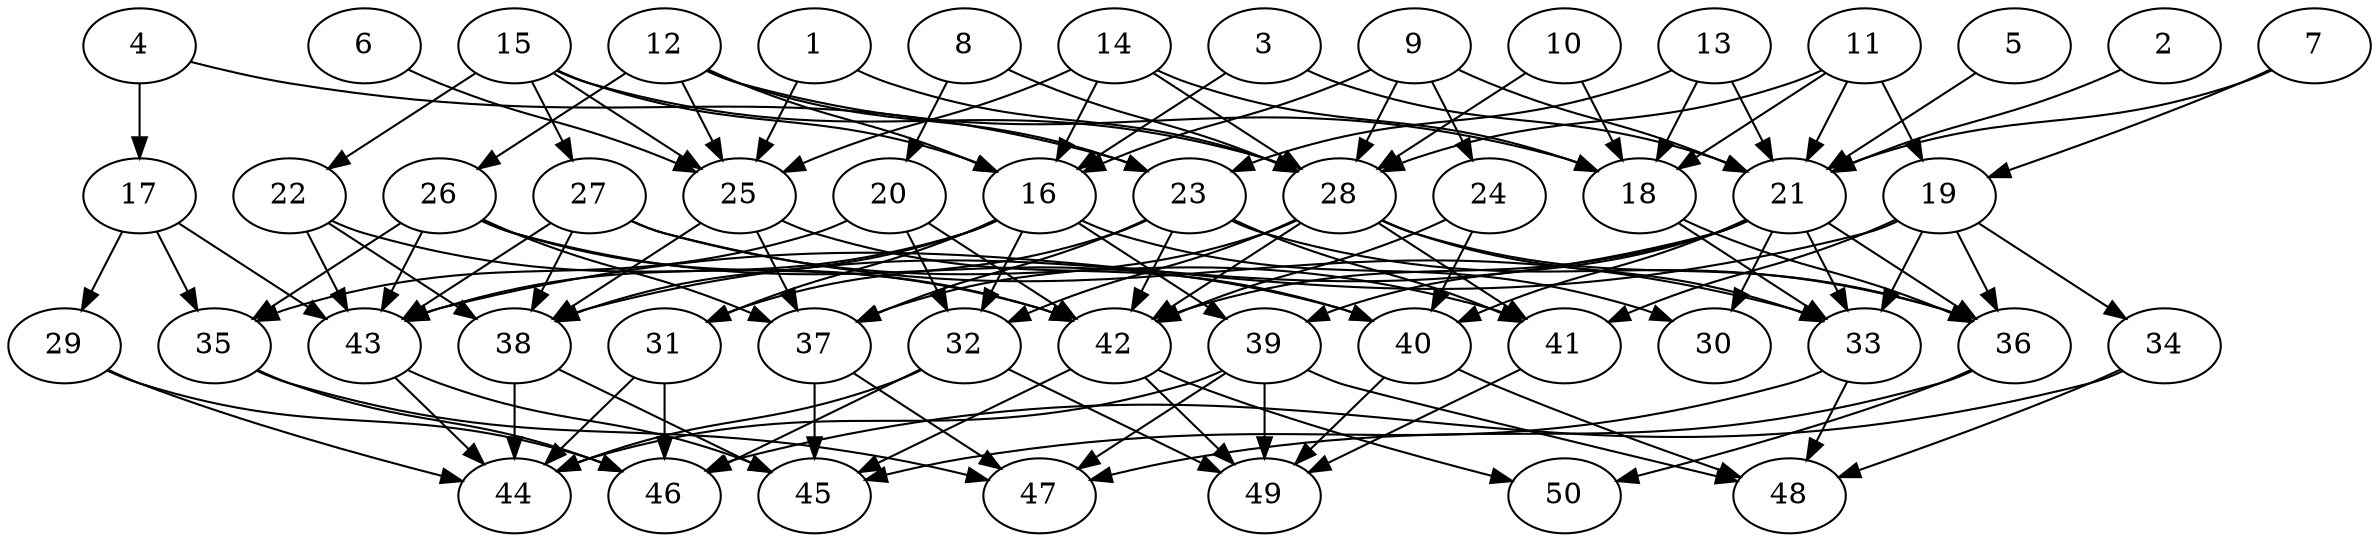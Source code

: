 // DAG automatically generated by daggen at Thu Oct  3 14:07:58 2019
// ./daggen --dot -n 50 --ccr 0.4 --fat 0.7 --regular 0.9 --density 0.5 --mindata 5242880 --maxdata 52428800 
digraph G {
  1 [size="94010880", alpha="0.19", expect_size="37604352"] 
  1 -> 25 [size ="37604352"]
  1 -> 28 [size ="37604352"]
  2 [size="124011520", alpha="0.04", expect_size="49604608"] 
  2 -> 21 [size ="49604608"]
  3 [size="63756800", alpha="0.05", expect_size="25502720"] 
  3 -> 16 [size ="25502720"]
  3 -> 21 [size ="25502720"]
  4 [size="55569920", alpha="0.13", expect_size="22227968"] 
  4 -> 17 [size ="22227968"]
  4 -> 23 [size ="22227968"]
  5 [size="85355520", alpha="0.04", expect_size="34142208"] 
  5 -> 21 [size ="34142208"]
  6 [size="59768320", alpha="0.09", expect_size="23907328"] 
  6 -> 25 [size ="23907328"]
  7 [size="25904640", alpha="0.13", expect_size="10361856"] 
  7 -> 19 [size ="10361856"]
  7 -> 21 [size ="10361856"]
  8 [size="130895360", alpha="0.11", expect_size="52358144"] 
  8 -> 20 [size ="52358144"]
  8 -> 28 [size ="52358144"]
  9 [size="35927040", alpha="0.10", expect_size="14370816"] 
  9 -> 16 [size ="14370816"]
  9 -> 21 [size ="14370816"]
  9 -> 24 [size ="14370816"]
  9 -> 28 [size ="14370816"]
  10 [size="126179840", alpha="0.01", expect_size="50471936"] 
  10 -> 18 [size ="50471936"]
  10 -> 28 [size ="50471936"]
  11 [size="95969280", alpha="0.05", expect_size="38387712"] 
  11 -> 18 [size ="38387712"]
  11 -> 19 [size ="38387712"]
  11 -> 21 [size ="38387712"]
  11 -> 28 [size ="38387712"]
  12 [size="87838720", alpha="0.02", expect_size="35135488"] 
  12 -> 16 [size ="35135488"]
  12 -> 18 [size ="35135488"]
  12 -> 23 [size ="35135488"]
  12 -> 25 [size ="35135488"]
  12 -> 26 [size ="35135488"]
  13 [size="109780480", alpha="0.03", expect_size="43912192"] 
  13 -> 18 [size ="43912192"]
  13 -> 21 [size ="43912192"]
  13 -> 23 [size ="43912192"]
  14 [size="24179200", alpha="0.06", expect_size="9671680"] 
  14 -> 16 [size ="9671680"]
  14 -> 18 [size ="9671680"]
  14 -> 25 [size ="9671680"]
  14 -> 28 [size ="9671680"]
  15 [size="98895360", alpha="0.11", expect_size="39558144"] 
  15 -> 16 [size ="39558144"]
  15 -> 22 [size ="39558144"]
  15 -> 25 [size ="39558144"]
  15 -> 27 [size ="39558144"]
  15 -> 28 [size ="39558144"]
  16 [size="122449920", alpha="0.20", expect_size="48979968"] 
  16 -> 30 [size ="48979968"]
  16 -> 31 [size ="48979968"]
  16 -> 32 [size ="48979968"]
  16 -> 38 [size ="48979968"]
  16 -> 39 [size ="48979968"]
  16 -> 43 [size ="48979968"]
  17 [size="54922240", alpha="0.16", expect_size="21968896"] 
  17 -> 29 [size ="21968896"]
  17 -> 35 [size ="21968896"]
  17 -> 43 [size ="21968896"]
  18 [size="128724480", alpha="0.19", expect_size="51489792"] 
  18 -> 33 [size ="51489792"]
  18 -> 36 [size ="51489792"]
  19 [size="73692160", alpha="0.16", expect_size="29476864"] 
  19 -> 33 [size ="29476864"]
  19 -> 34 [size ="29476864"]
  19 -> 36 [size ="29476864"]
  19 -> 41 [size ="29476864"]
  19 -> 43 [size ="29476864"]
  20 [size="14161920", alpha="0.15", expect_size="5664768"] 
  20 -> 32 [size ="5664768"]
  20 -> 35 [size ="5664768"]
  20 -> 42 [size ="5664768"]
  21 [size="17154560", alpha="0.08", expect_size="6861824"] 
  21 -> 30 [size ="6861824"]
  21 -> 33 [size ="6861824"]
  21 -> 36 [size ="6861824"]
  21 -> 38 [size ="6861824"]
  21 -> 39 [size ="6861824"]
  21 -> 40 [size ="6861824"]
  21 -> 42 [size ="6861824"]
  22 [size="46522880", alpha="0.19", expect_size="18609152"] 
  22 -> 38 [size ="18609152"]
  22 -> 42 [size ="18609152"]
  22 -> 43 [size ="18609152"]
  23 [size="57674240", alpha="0.20", expect_size="23069696"] 
  23 -> 31 [size ="23069696"]
  23 -> 36 [size ="23069696"]
  23 -> 37 [size ="23069696"]
  23 -> 41 [size ="23069696"]
  23 -> 42 [size ="23069696"]
  24 [size="73779200", alpha="0.07", expect_size="29511680"] 
  24 -> 40 [size ="29511680"]
  24 -> 42 [size ="29511680"]
  25 [size="106355200", alpha="0.07", expect_size="42542080"] 
  25 -> 37 [size ="42542080"]
  25 -> 38 [size ="42542080"]
  25 -> 40 [size ="42542080"]
  26 [size="54515200", alpha="0.14", expect_size="21806080"] 
  26 -> 35 [size ="21806080"]
  26 -> 37 [size ="21806080"]
  26 -> 40 [size ="21806080"]
  26 -> 42 [size ="21806080"]
  26 -> 43 [size ="21806080"]
  27 [size="52712960", alpha="0.04", expect_size="21085184"] 
  27 -> 33 [size ="21085184"]
  27 -> 38 [size ="21085184"]
  27 -> 41 [size ="21085184"]
  27 -> 43 [size ="21085184"]
  28 [size="28759040", alpha="0.14", expect_size="11503616"] 
  28 -> 32 [size ="11503616"]
  28 -> 33 [size ="11503616"]
  28 -> 36 [size ="11503616"]
  28 -> 37 [size ="11503616"]
  28 -> 41 [size ="11503616"]
  28 -> 42 [size ="11503616"]
  29 [size="20830720", alpha="0.07", expect_size="8332288"] 
  29 -> 44 [size ="8332288"]
  29 -> 46 [size ="8332288"]
  30 [size="114199040", alpha="0.20", expect_size="45679616"] 
  31 [size="84211200", alpha="0.07", expect_size="33684480"] 
  31 -> 44 [size ="33684480"]
  31 -> 46 [size ="33684480"]
  32 [size="129733120", alpha="0.06", expect_size="51893248"] 
  32 -> 44 [size ="51893248"]
  32 -> 46 [size ="51893248"]
  32 -> 49 [size ="51893248"]
  33 [size="125744640", alpha="0.02", expect_size="50297856"] 
  33 -> 45 [size ="50297856"]
  33 -> 48 [size ="50297856"]
  34 [size="122895360", alpha="0.20", expect_size="49158144"] 
  34 -> 46 [size ="49158144"]
  34 -> 48 [size ="49158144"]
  35 [size="45683200", alpha="0.12", expect_size="18273280"] 
  35 -> 46 [size ="18273280"]
  35 -> 47 [size ="18273280"]
  36 [size="84323840", alpha="0.03", expect_size="33729536"] 
  36 -> 47 [size ="33729536"]
  36 -> 50 [size ="33729536"]
  37 [size="49548800", alpha="0.01", expect_size="19819520"] 
  37 -> 45 [size ="19819520"]
  37 -> 47 [size ="19819520"]
  38 [size="72125440", alpha="0.18", expect_size="28850176"] 
  38 -> 44 [size ="28850176"]
  38 -> 45 [size ="28850176"]
  39 [size="33912320", alpha="0.06", expect_size="13564928"] 
  39 -> 44 [size ="13564928"]
  39 -> 47 [size ="13564928"]
  39 -> 48 [size ="13564928"]
  39 -> 49 [size ="13564928"]
  40 [size="75691520", alpha="0.14", expect_size="30276608"] 
  40 -> 48 [size ="30276608"]
  40 -> 49 [size ="30276608"]
  41 [size="74608640", alpha="0.02", expect_size="29843456"] 
  41 -> 49 [size ="29843456"]
  42 [size="113525760", alpha="0.17", expect_size="45410304"] 
  42 -> 45 [size ="45410304"]
  42 -> 49 [size ="45410304"]
  42 -> 50 [size ="45410304"]
  43 [size="31244800", alpha="0.19", expect_size="12497920"] 
  43 -> 44 [size ="12497920"]
  43 -> 45 [size ="12497920"]
  44 [size="42408960", alpha="0.11", expect_size="16963584"] 
  45 [size="40117760", alpha="0.19", expect_size="16047104"] 
  46 [size="110167040", alpha="0.14", expect_size="44066816"] 
  47 [size="125969920", alpha="0.15", expect_size="50387968"] 
  48 [size="129338880", alpha="0.20", expect_size="51735552"] 
  49 [size="117928960", alpha="0.05", expect_size="47171584"] 
  50 [size="34362880", alpha="0.08", expect_size="13745152"] 
}
